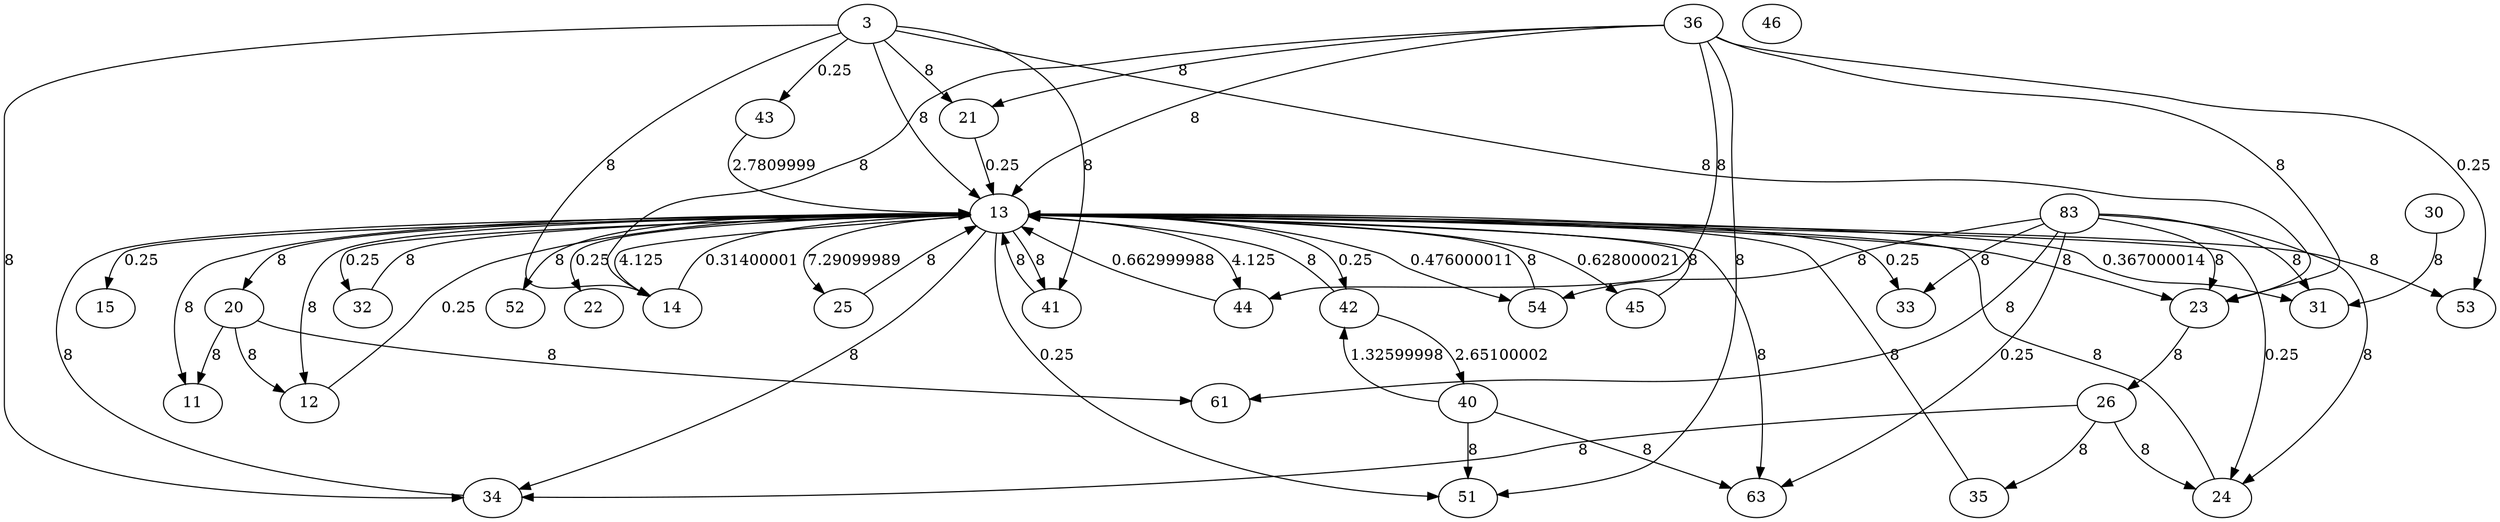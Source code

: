 digraph G {
0[label=13];
1[label=3];
2[label=14];
3[label=23];
4[label=21];
5[label=34];
6[label=43];
7[label=41];
8[label=36];
9[label=44];
10[label=53];
11[label=51];
12[label=33];
13[label=31];
14[label=54];
15[label=24];
16[label=83];
17[label=63];
18[label=61];
19[label=30];
20[label=46];
21[label=45];
22[label=35];
23[label=26];
24[label=15];
25[label=11];
26[label=12];
27[label=20];
28[label=32];
29[label=40];
30[label=42];
31[label=52];
32[label=22];
33[label=25];
0->25 [label=8];
0->26 [label=8];
0->2 [label=4.125];
0->24 [label=0.25];
0->32 [label=0.25];
0->3 [label=8];
0->15 [label=0.25];
0->33 [label=7.29099989];
0->13 [label=0.367000014];
0->28 [label=0.25];
0->12 [label=0.25];
0->5 [label=8];
0->7 [label=8];
0->30 [label=0.25];
0->9 [label=4.125];
0->21 [label=0.628000021];
0->11 [label=0.25];
0->31 [label=8];
0->10 [label=8];
0->14 [label=0.476000011];
0->17 [label=8];
0->27 [label=8];
1->0 [label=8];
1->2 [label=8];
1->4 [label=8];
1->3 [label=8];
1->5 [label=8];
1->7 [label=8];
1->6 [label=0.25];
2->0 [label=0.31400001];
3->23 [label=8];
4->0 [label=0.25];
5->0 [label=8];
6->0 [label=2.7809999];
7->0 [label=8];
8->0 [label=8];
8->2 [label=8];
8->4 [label=8];
8->3 [label=8];
8->9 [label=8];
8->11 [label=8];
8->10 [label=0.25];
9->0 [label=0.662999988];
14->0 [label=8];
15->0 [label=8];
16->3 [label=8];
16->15 [label=8];
16->13 [label=8];
16->12 [label=8];
16->14 [label=8];
16->18 [label=8];
16->17 [label=0.25];
19->13 [label=8];
21->0 [label=8];
22->0 [label=8];
23->15 [label=8];
23->5 [label=8];
23->22 [label=8];
26->0 [label=0.25];
27->25 [label=8];
27->26 [label=8];
27->18 [label=8];
28->0 [label=8];
29->30 [label=1.32599998];
29->11 [label=8];
29->17 [label=8];
30->0 [label=8];
30->29 [label=2.65100002];
33->0 [label=8];
}
